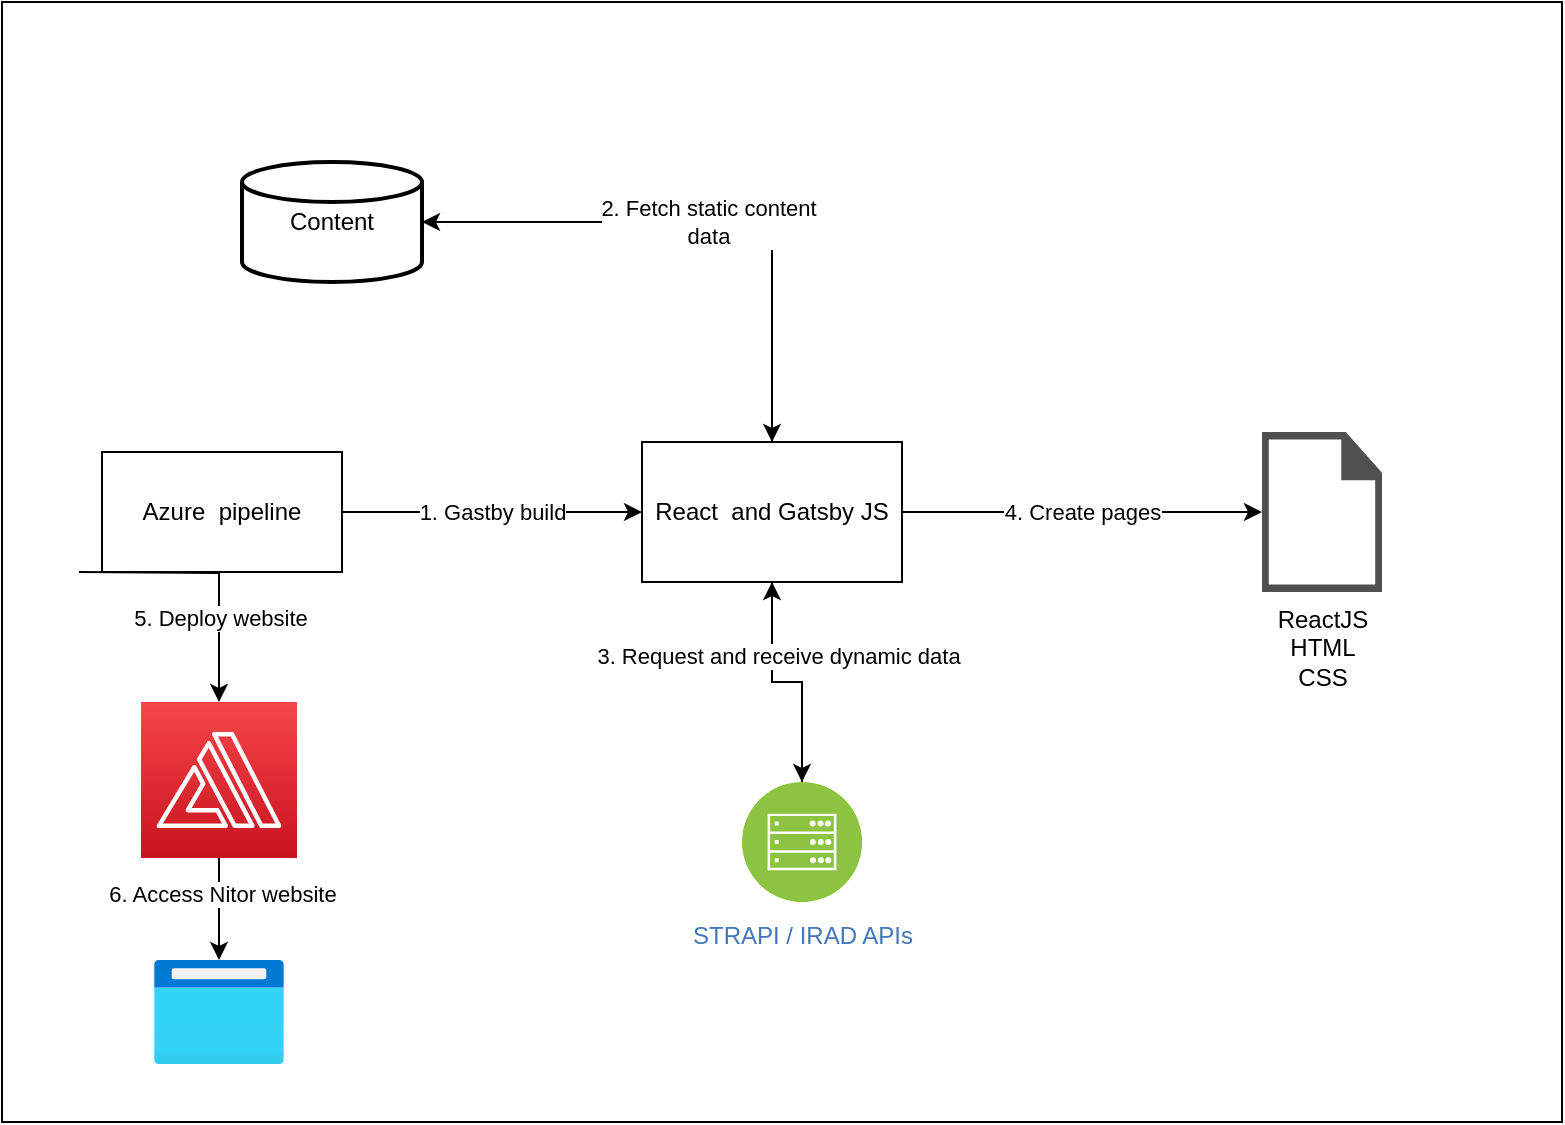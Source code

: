 <mxfile version="16.6.1" type="github">
  <diagram id="2Uzb-z86HZKQ5v5p6GFp" name="Page-1">
    <mxGraphModel dx="1135" dy="729" grid="1" gridSize="10" guides="1" tooltips="1" connect="1" arrows="1" fold="1" page="1" pageScale="1" pageWidth="827" pageHeight="1169" math="0" shadow="0">
      <root>
        <mxCell id="0" />
        <mxCell id="1" parent="0" />
        <mxCell id="zVBONQhi05cmUvKjJV3k-1" value="" style="rounded=0;whiteSpace=wrap;html=1;" vertex="1" parent="1">
          <mxGeometry x="20" y="80" width="780" height="560" as="geometry" />
        </mxCell>
        <mxCell id="zVBONQhi05cmUvKjJV3k-7" value="4. Create pages" style="edgeStyle=orthogonalEdgeStyle;rounded=0;orthogonalLoop=1;jettySize=auto;html=1;" edge="1" parent="1" source="zVBONQhi05cmUvKjJV3k-2" target="zVBONQhi05cmUvKjJV3k-6">
          <mxGeometry relative="1" as="geometry" />
        </mxCell>
        <mxCell id="zVBONQhi05cmUvKjJV3k-15" style="edgeStyle=orthogonalEdgeStyle;rounded=0;orthogonalLoop=1;jettySize=auto;html=1;entryX=0.5;entryY=0;entryDx=0;entryDy=0;" edge="1" parent="1" source="zVBONQhi05cmUvKjJV3k-2" target="zVBONQhi05cmUvKjJV3k-14">
          <mxGeometry relative="1" as="geometry" />
        </mxCell>
        <mxCell id="zVBONQhi05cmUvKjJV3k-18" style="edgeStyle=orthogonalEdgeStyle;rounded=0;orthogonalLoop=1;jettySize=auto;html=1;entryX=1;entryY=0.5;entryDx=0;entryDy=0;entryPerimeter=0;" edge="1" parent="1" source="zVBONQhi05cmUvKjJV3k-2" target="zVBONQhi05cmUvKjJV3k-3">
          <mxGeometry relative="1" as="geometry">
            <Array as="points">
              <mxPoint x="405" y="190" />
            </Array>
          </mxGeometry>
        </mxCell>
        <mxCell id="zVBONQhi05cmUvKjJV3k-2" value="React &amp;nbsp;and Gatsby JS" style="rounded=0;whiteSpace=wrap;html=1;" vertex="1" parent="1">
          <mxGeometry x="340" y="300" width="130" height="70" as="geometry" />
        </mxCell>
        <mxCell id="zVBONQhi05cmUvKjJV3k-4" value="2. Fetch static content &lt;br&gt;data" style="edgeStyle=orthogonalEdgeStyle;rounded=0;orthogonalLoop=1;jettySize=auto;html=1;labelBorderColor=none;" edge="1" parent="1" source="zVBONQhi05cmUvKjJV3k-3" target="zVBONQhi05cmUvKjJV3k-2">
          <mxGeometry relative="1" as="geometry" />
        </mxCell>
        <mxCell id="zVBONQhi05cmUvKjJV3k-3" value="Content" style="strokeWidth=2;html=1;shape=mxgraph.flowchart.database;whiteSpace=wrap;" vertex="1" parent="1">
          <mxGeometry x="140" y="160" width="90" height="60" as="geometry" />
        </mxCell>
        <mxCell id="zVBONQhi05cmUvKjJV3k-6" value="ReactJS&lt;br&gt;HTML&lt;br&gt;CSS" style="sketch=0;pointerEvents=1;shadow=0;dashed=0;html=1;strokeColor=none;fillColor=#505050;labelPosition=center;verticalLabelPosition=bottom;verticalAlign=top;outlineConnect=0;align=center;shape=mxgraph.office.concepts.document_blank;" vertex="1" parent="1">
          <mxGeometry x="650" y="295" width="60" height="80" as="geometry" />
        </mxCell>
        <mxCell id="zVBONQhi05cmUvKjJV3k-11" value="1. Gastby build" style="edgeStyle=orthogonalEdgeStyle;rounded=0;orthogonalLoop=1;jettySize=auto;html=1;entryX=0;entryY=0.5;entryDx=0;entryDy=0;" edge="1" parent="1" source="zVBONQhi05cmUvKjJV3k-8" target="zVBONQhi05cmUvKjJV3k-2">
          <mxGeometry relative="1" as="geometry" />
        </mxCell>
        <mxCell id="zVBONQhi05cmUvKjJV3k-8" value="Azure &amp;nbsp;pipeline" style="rounded=0;whiteSpace=wrap;html=1;" vertex="1" parent="1">
          <mxGeometry x="70" y="305" width="120" height="60" as="geometry" />
        </mxCell>
        <mxCell id="zVBONQhi05cmUvKjJV3k-16" style="edgeStyle=orthogonalEdgeStyle;rounded=0;orthogonalLoop=1;jettySize=auto;html=1;entryX=0.5;entryY=1;entryDx=0;entryDy=0;" edge="1" parent="1" source="zVBONQhi05cmUvKjJV3k-14" target="zVBONQhi05cmUvKjJV3k-2">
          <mxGeometry relative="1" as="geometry" />
        </mxCell>
        <mxCell id="zVBONQhi05cmUvKjJV3k-23" value="3. Request and receive dynamic data" style="edgeLabel;html=1;align=center;verticalAlign=middle;resizable=0;points=[];" vertex="1" connectable="0" parent="zVBONQhi05cmUvKjJV3k-16">
          <mxGeometry x="0.356" y="-3" relative="1" as="geometry">
            <mxPoint as="offset" />
          </mxGeometry>
        </mxCell>
        <mxCell id="zVBONQhi05cmUvKjJV3k-14" value="STRAPI / IRAD APIs" style="aspect=fixed;perimeter=ellipsePerimeter;html=1;align=center;shadow=0;dashed=0;fontColor=#4277BB;labelBackgroundColor=#ffffff;fontSize=12;spacingTop=3;image;image=img/lib/ibm/infrastructure/mobile_backend.svg;" vertex="1" parent="1">
          <mxGeometry x="390" y="470" width="60" height="60" as="geometry" />
        </mxCell>
        <mxCell id="zVBONQhi05cmUvKjJV3k-19" value="" style="aspect=fixed;html=1;points=[];align=center;image;fontSize=12;image=img/lib/azure2/general/Browser.svg;" vertex="1" parent="1">
          <mxGeometry x="96" y="559" width="65" height="52" as="geometry" />
        </mxCell>
        <mxCell id="zVBONQhi05cmUvKjJV3k-20" style="edgeStyle=orthogonalEdgeStyle;rounded=0;orthogonalLoop=1;jettySize=auto;html=1;" edge="1" source="zVBONQhi05cmUvKjJV3k-21" target="zVBONQhi05cmUvKjJV3k-19" parent="1">
          <mxGeometry relative="1" as="geometry" />
        </mxCell>
        <mxCell id="zVBONQhi05cmUvKjJV3k-25" value="6. Access Nitor website" style="edgeLabel;html=1;align=center;verticalAlign=middle;resizable=0;points=[];" vertex="1" connectable="0" parent="zVBONQhi05cmUvKjJV3k-20">
          <mxGeometry x="-0.294" y="1" relative="1" as="geometry">
            <mxPoint as="offset" />
          </mxGeometry>
        </mxCell>
        <mxCell id="zVBONQhi05cmUvKjJV3k-21" value="" style="sketch=0;points=[[0,0,0],[0.25,0,0],[0.5,0,0],[0.75,0,0],[1,0,0],[0,1,0],[0.25,1,0],[0.5,1,0],[0.75,1,0],[1,1,0],[0,0.25,0],[0,0.5,0],[0,0.75,0],[1,0.25,0],[1,0.5,0],[1,0.75,0]];outlineConnect=0;fontColor=#232F3E;gradientColor=#F54749;gradientDirection=north;fillColor=#C7131F;strokeColor=#ffffff;dashed=0;verticalLabelPosition=bottom;verticalAlign=top;align=center;html=1;fontSize=12;fontStyle=0;aspect=fixed;shape=mxgraph.aws4.resourceIcon;resIcon=mxgraph.aws4.amplify;" vertex="1" parent="1">
          <mxGeometry x="89.5" y="430" width="78" height="78" as="geometry" />
        </mxCell>
        <mxCell id="zVBONQhi05cmUvKjJV3k-22" style="edgeStyle=orthogonalEdgeStyle;rounded=0;orthogonalLoop=1;jettySize=auto;html=1;entryX=0.5;entryY=0;entryDx=0;entryDy=0;entryPerimeter=0;" edge="1" target="zVBONQhi05cmUvKjJV3k-21" parent="1">
          <mxGeometry relative="1" as="geometry">
            <mxPoint x="58.5" y="365" as="sourcePoint" />
          </mxGeometry>
        </mxCell>
        <mxCell id="zVBONQhi05cmUvKjJV3k-24" value="5. Deploy website" style="edgeLabel;html=1;align=center;verticalAlign=middle;resizable=0;points=[];" vertex="1" connectable="0" parent="zVBONQhi05cmUvKjJV3k-22">
          <mxGeometry x="0.378" relative="1" as="geometry">
            <mxPoint as="offset" />
          </mxGeometry>
        </mxCell>
      </root>
    </mxGraphModel>
  </diagram>
</mxfile>
